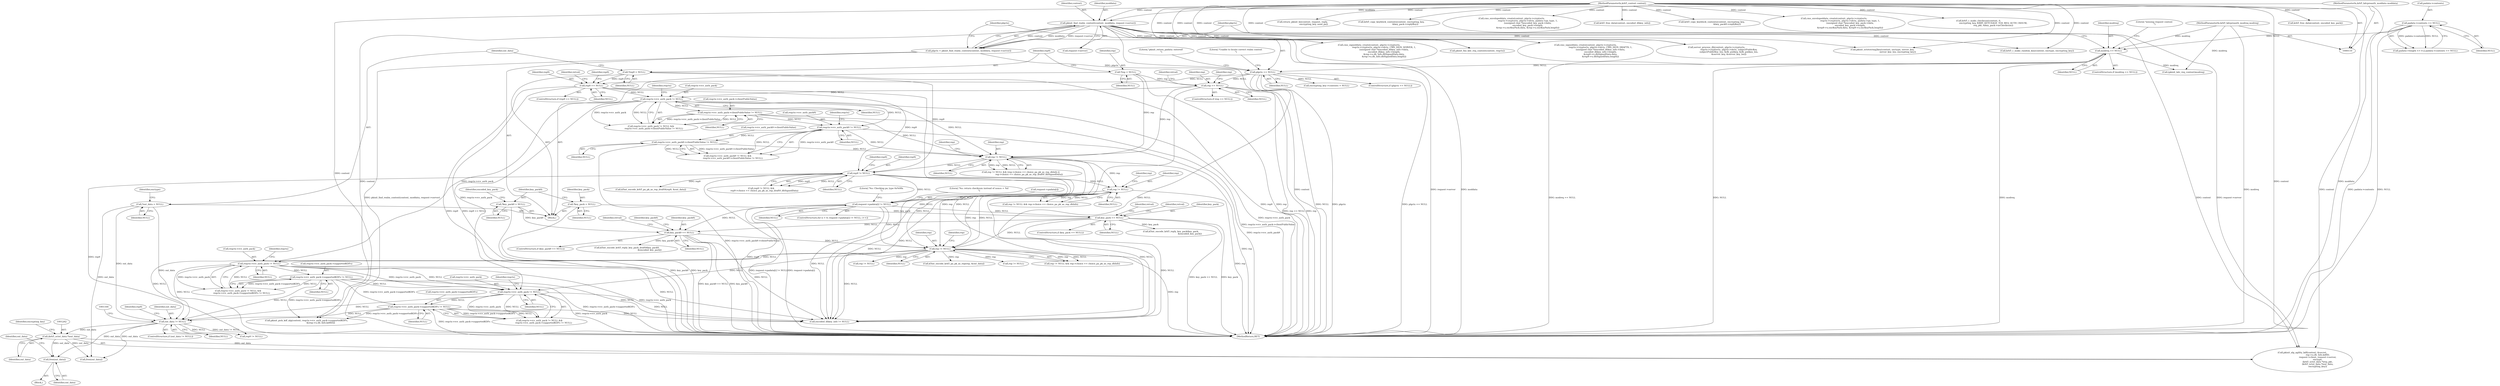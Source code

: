 digraph "0_krb5_db64ca25d661a47b996b4e2645998b5d7f0eb52c@API" {
"1001290" [label="(Call,free(out_data))"];
"1001241" [label="(Call,(krb5_octet_data *)out_data)"];
"1001159" [label="(Call,out_data != NULL)"];
"1000180" [label="(Call,*out_data = NULL)"];
"1001080" [label="(Call,reqctx->rcv_auth_pack->supportedKDFs != NULL)"];
"1001075" [label="(Call,reqctx->rcv_auth_pack != NULL)"];
"1000385" [label="(Call,reqctx->rcv_auth_pack != NULL)"];
"1000364" [label="(Call,rep9 == NULL)"];
"1000176" [label="(Call,*rep9 = NULL)"];
"1000257" [label="(Call,plgctx == NULL)"];
"1000248" [label="(Call,plgctx = pkinit_find_realm_context(context, moddata, request->server))"];
"1000250" [label="(Call,pkinit_find_realm_context(context, moddata, request->server))"];
"1000111" [label="(MethodParameterIn,krb5_context context)"];
"1000120" [label="(MethodParameterIn,krb5_kdcpreauth_moddata moddata)"];
"1000240" [label="(Call,modreq == NULL)"];
"1000121" [label="(MethodParameterIn,krb5_kdcpreauth_modreq modreq)"];
"1000232" [label="(Call,padata->contents == NULL)"];
"1000344" [label="(Call,rep == NULL)"];
"1000172" [label="(Call,*rep = NULL)"];
"1001066" [label="(Call,rep != NULL)"];
"1000528" [label="(Call,rep != NULL)"];
"1000470" [label="(Call,rep != NULL)"];
"1000390" [label="(Call,reqctx->rcv_auth_pack->clientPublicValue != NULL)"];
"1000428" [label="(Call,reqctx->rcv_auth_pack9 != NULL)"];
"1000433" [label="(Call,reqctx->rcv_auth_pack9->clientPublicValue != NULL)"];
"1000519" [label="(Call,rep9 != NULL)"];
"1000916" [label="(Call,key_pack9 == NULL)"];
"1000194" [label="(Call,*key_pack9 = NULL)"];
"1000764" [label="(Call,key_pack == NULL)"];
"1000190" [label="(Call,*key_pack = NULL)"];
"1000712" [label="(Call,request->padata[i] != NULL)"];
"1001090" [label="(Call,reqctx->rcv_auth_pack != NULL)"];
"1001095" [label="(Call,reqctx->rcv_auth_pack->supportedKDFs != NULL)"];
"1000258" [label="(Identifier,plgctx)"];
"1000251" [label="(Identifier,context)"];
"1000393" [label="(Identifier,reqctx)"];
"1000765" [label="(Identifier,key_pack)"];
"1000917" [label="(Identifier,key_pack9)"];
"1000841" [label="(Call,k5int_encode_krb5_reply_key_pack(key_pack,\n                                                      &encoded_key_pack))"];
"1000172" [label="(Call,*rep = NULL)"];
"1000764" [label="(Call,key_pack == NULL)"];
"1000181" [label="(Identifier,out_data)"];
"1000521" [label="(Identifier,NULL)"];
"1001175" [label="(Call,rep9 != NULL)"];
"1000364" [label="(Call,rep9 == NULL)"];
"1000192" [label="(Identifier,NULL)"];
"1000249" [label="(Identifier,plgctx)"];
"1001138" [label="(Call,k5int_encode_krb5_pa_pk_as_rep(rep, &out_data))"];
"1001080" [label="(Call,reqctx->rcv_auth_pack->supportedKDFs != NULL)"];
"1000174" [label="(Identifier,NULL)"];
"1001101" [label="(Identifier,NULL)"];
"1000121" [label="(MethodParameterIn,krb5_kdcpreauth_modreq modreq)"];
"1001244" [label="(Identifier,encrypting_key)"];
"1000122" [label="(Block,)"];
"1000763" [label="(ControlStructure,if (key_pack == NULL))"];
"1000470" [label="(Call,rep != NULL)"];
"1000269" [label="(Call,(pkinit_kdc_req_context)modreq)"];
"1000766" [label="(Identifier,NULL)"];
"1001090" [label="(Call,reqctx->rcv_auth_pack != NULL)"];
"1001159" [label="(Call,out_data != NULL)"];
"1000266" [label="(Literal,\"pkinit_return_padata: entered!\n\")"];
"1001290" [label="(Call,free(out_data))"];
"1000186" [label="(Identifier,enctype)"];
"1000250" [label="(Call,pkinit_find_realm_context(context, moddata, request->server))"];
"1000921" [label="(Identifier,retval)"];
"1001257" [label="(Call,pkinit_octetstring2key(context, enctype, server_key,\n                                            server_key_len, encrypting_key))"];
"1001184" [label="(Call,rep != NULL)"];
"1000182" [label="(Identifier,NULL)"];
"1001086" [label="(Identifier,NULL)"];
"1000746" [label="(Literal,\"%s: return checksum instead of nonce = %d\n\")"];
"1001345" [label="(Call,pkinit_fini_kdc_req_context(context, reqctx))"];
"1000195" [label="(Identifier,key_pack9)"];
"1001065" [label="(Call,rep != NULL && rep->choice == choice_pa_pk_as_rep_dhInfo)"];
"1000226" [label="(Call,padata->length <= 0 || padata->contents == NULL)"];
"1001282" [label="(Block,)"];
"1000252" [label="(Identifier,moddata)"];
"1000773" [label="(Identifier,retval)"];
"1000363" [label="(ControlStructure,if (rep9 == NULL))"];
"1000344" [label="(Call,rep == NULL)"];
"1001365" [label="(Call,krb5_free_data(context, encoded_key_pack))"];
"1000384" [label="(Call,reqctx->rcv_auth_pack != NULL &&\n        reqctx->rcv_auth_pack->clientPublicValue != NULL)"];
"1001291" [label="(Identifier,out_data)"];
"1000472" [label="(Identifier,NULL)"];
"1001220" [label="(Call,pkinit_alg_agility_kdf(context, &secret,\n                                            rep->u.dh_Info.kdfID,\n                                            request->client, request->server,\n                                            enctype,\n                                            (krb5_octet_data *)req_pkt,\n                                            (krb5_octet_data *)out_data,\n                                            encrypting_key))"];
"1000489" [label="(Call,server_process_dh(context, plgctx->cryptoctx,\n                                   reqctx->cryptoctx, plgctx->idctx, subjectPublicKey,\n                                   subjectPublicKey_len, &dh_pubkey, &dh_pubkey_len,\n                                   &server_key, &server_key_len))"];
"1000533" [label="(Identifier,rep)"];
"1001071" [label="(Identifier,rep)"];
"1000433" [label="(Call,reqctx->rcv_auth_pack9->clientPublicValue != NULL)"];
"1001068" [label="(Identifier,NULL)"];
"1000915" [label="(ControlStructure,if (key_pack9 == NULL))"];
"1000365" [label="(Identifier,rep9)"];
"1000286" [label="(Call,encrypting_key->contents = NULL)"];
"1000196" [label="(Identifier,NULL)"];
"1000386" [label="(Call,reqctx->rcv_auth_pack)"];
"1001160" [label="(Identifier,out_data)"];
"1000698" [label="(Call,krb5_c_make_random_key(context, enctype, encrypting_key))"];
"1000245" [label="(Literal,\"missing request context \n\")"];
"1000253" [label="(Call,request->server)"];
"1000476" [label="(Identifier,rep)"];
"1001158" [label="(ControlStructure,if (out_data != NULL))"];
"1000518" [label="(Call,rep9 != NULL &&\n         rep9->choice == choice_pa_pk_as_rep_draft9_dhSignedData)"];
"1000219" [label="(Call,return_pkinit_kx(context, request, reply,\n                                encrypting_key, send_pa))"];
"1000429" [label="(Call,reqctx->rcv_auth_pack9)"];
"1000191" [label="(Identifier,key_pack)"];
"1000713" [label="(Call,request->padata[i])"];
"1001243" [label="(Identifier,out_data)"];
"1001096" [label="(Call,reqctx->rcv_auth_pack->supportedKDFs)"];
"1001076" [label="(Call,reqctx->rcv_auth_pack)"];
"1000111" [label="(MethodParameterIn,krb5_context context)"];
"1000832" [label="(Call,krb5_copy_keyblock_contents(context, encrypting_key,\n                                        &key_pack->replyKey))"];
"1000866" [label="(Call,cms_envelopeddata_create(context, plgctx->cryptoctx,\n                                              reqctx->cryptoctx, plgctx->idctx, padata->pa_type, 1,\n                                              (unsigned char *)encoded_key_pack->data,\n                                              encoded_key_pack->length,\n                                              &rep->u.encKeyPack.data, &rep->u.encKeyPack.length))"];
"1001352" [label="(Call,free(out_data))"];
"1000428" [label="(Call,reqctx->rcv_auth_pack9 != NULL)"];
"1000194" [label="(Call,*key_pack9 = NULL)"];
"1001094" [label="(Identifier,NULL)"];
"1001176" [label="(Identifier,rep9)"];
"1001079" [label="(Identifier,NULL)"];
"1000469" [label="(Call,rep != NULL && (rep->choice == choice_pa_pk_as_rep_dhInfo ||\n                        rep->choice == choice_pa_pk_as_rep_draft9_dhSignedData))"];
"1000177" [label="(Identifier,rep9)"];
"1000432" [label="(Identifier,NULL)"];
"1001091" [label="(Call,reqctx->rcv_auth_pack)"];
"1000236" [label="(Identifier,NULL)"];
"1001105" [label="(Call,pkinit_pick_kdf_alg(context, reqctx->rcv_auth_pack->supportedKDFs,\n                                         &(rep->u.dh_Info.kdfID)))"];
"1000190" [label="(Call,*key_pack = NULL)"];
"1000390" [label="(Call,reqctx->rcv_auth_pack->clientPublicValue != NULL)"];
"1001358" [label="(Call,krb5_free_data(context, encoded_dhkey_info))"];
"1000935" [label="(Call,krb5_copy_keyblock_contents(context, encrypting_key,\n                                            &key_pack9->replyKey))"];
"1000389" [label="(Identifier,NULL)"];
"1000648" [label="(Call,cms_signeddata_create(context, plgctx->cryptoctx,\n                                           reqctx->cryptoctx, plgctx->idctx, CMS_SIGN_DRAFT9, 1,\n                                           (unsigned char *)encoded_dhkey_info->data,\n                                           encoded_dhkey_info->length,\n                                           &rep9->u.dhSignedData.data,\n                                           &rep9->u.dhSignedData.length))"];
"1001355" [label="(Call,encoded_dhkey_info != NULL)"];
"1001089" [label="(Call,reqctx->rcv_auth_pack != NULL &&\n            reqctx->rcv_auth_pack->supportedKDFs != NULL)"];
"1000723" [label="(Literal,\"%s: Checking pa_type 0x%08x\n\")"];
"1000918" [label="(Identifier,NULL)"];
"1000256" [label="(ControlStructure,if (plgctx == NULL))"];
"1000427" [label="(Call,reqctx->rcv_auth_pack9 != NULL &&\n               reqctx->rcv_auth_pack9->clientPublicValue != NULL)"];
"1000436" [label="(Identifier,reqctx)"];
"1001066" [label="(Call,rep != NULL)"];
"1000242" [label="(Identifier,NULL)"];
"1000944" [label="(Call,k5int_encode_krb5_reply_key_pack_draft9(key_pack9,\n                                                                 &encoded_key_pack))"];
"1000520" [label="(Identifier,rep9)"];
"1001161" [label="(Identifier,NULL)"];
"1000199" [label="(Identifier,encoded_key_pack)"];
"1000178" [label="(Identifier,NULL)"];
"1000345" [label="(Identifier,rep)"];
"1001075" [label="(Call,reqctx->rcv_auth_pack != NULL)"];
"1000120" [label="(MethodParameterIn,krb5_kdcpreauth_moddata moddata)"];
"1001195" [label="(Call,rep != NULL)"];
"1000519" [label="(Call,rep9 != NULL)"];
"1000232" [label="(Call,padata->contents == NULL)"];
"1000343" [label="(ControlStructure,if (rep == NULL))"];
"1000529" [label="(Identifier,rep)"];
"1000262" [label="(Literal,\"Unable to locate correct realm context\n\")"];
"1001098" [label="(Identifier,reqctx)"];
"1000527" [label="(Call,rep != NULL && rep->choice == choice_pa_pk_as_rep_dhInfo)"];
"1001067" [label="(Identifier,rep)"];
"1000354" [label="(Identifier,rep)"];
"1000233" [label="(Call,padata->contents)"];
"1000961" [label="(Call,cms_envelopeddata_create(context, plgctx->cryptoctx,\n                                              reqctx->cryptoctx, plgctx->idctx, padata->pa_type, 1,\n                                              (unsigned char *)encoded_key_pack->data,\n                                              encoded_key_pack->length,\n                                              &rep9->u.encKeyPack.data, &rep9->u.encKeyPack.length))"];
"1001147" [label="(Call,k5int_encode_krb5_pa_pk_as_rep_draft9(rep9, &out_data))"];
"1000916" [label="(Call,key_pack9 == NULL)"];
"1000718" [label="(Identifier,NULL)"];
"1000712" [label="(Call,request->padata[i] != NULL)"];
"1000439" [label="(Identifier,NULL)"];
"1000524" [label="(Identifier,rep9)"];
"1001081" [label="(Call,reqctx->rcv_auth_pack->supportedKDFs)"];
"1000366" [label="(Identifier,NULL)"];
"1000369" [label="(Identifier,retval)"];
"1000926" [label="(Identifier,key_pack9)"];
"1000240" [label="(Call,modreq == NULL)"];
"1001415" [label="(MethodReturn,RET)"];
"1000708" [label="(ControlStructure,for (i = 0; request->padata[i] != NULL; i++))"];
"1001241" [label="(Call,(krb5_octet_data *)out_data)"];
"1000471" [label="(Identifier,rep)"];
"1000434" [label="(Call,reqctx->rcv_auth_pack9->clientPublicValue)"];
"1001083" [label="(Identifier,reqctx)"];
"1000176" [label="(Call,*rep9 = NULL)"];
"1001095" [label="(Call,reqctx->rcv_auth_pack->supportedKDFs != NULL)"];
"1000346" [label="(Identifier,NULL)"];
"1000257" [label="(Call,plgctx == NULL)"];
"1000530" [label="(Identifier,NULL)"];
"1000769" [label="(Identifier,retval)"];
"1000259" [label="(Identifier,NULL)"];
"1000173" [label="(Identifier,rep)"];
"1000528" [label="(Call,rep != NULL)"];
"1000596" [label="(Call,cms_signeddata_create(context, plgctx->cryptoctx,\n                                           reqctx->cryptoctx, plgctx->idctx, CMS_SIGN_SERVER, 1,\n                                           (unsigned char *)encoded_dhkey_info->data,\n                                           encoded_dhkey_info->length,\n                                           &rep->u.dh_Info.dhSignedData.data,\n                                           &rep->u.dh_Info.dhSignedData.length))"];
"1001074" [label="(Call,reqctx->rcv_auth_pack != NULL &&\n          reqctx->rcv_auth_pack->supportedKDFs != NULL)"];
"1000774" [label="(Call,krb5_c_make_checksum(context, 0,\n                                          encrypting_key, KRB5_KEYUSAGE_TGS_REQ_AUTH_CKSUM,\n                                          req_pkt, &key_pack->asChecksum))"];
"1000241" [label="(Identifier,modreq)"];
"1000391" [label="(Call,reqctx->rcv_auth_pack->clientPublicValue)"];
"1000385" [label="(Call,reqctx->rcv_auth_pack != NULL)"];
"1000239" [label="(ControlStructure,if (modreq == NULL))"];
"1000349" [label="(Identifier,retval)"];
"1001293" [label="(Identifier,out_data)"];
"1000374" [label="(Identifier,rep9)"];
"1000180" [label="(Call,*out_data = NULL)"];
"1000248" [label="(Call,plgctx = pkinit_find_realm_context(context, moddata, request->server))"];
"1000396" [label="(Identifier,NULL)"];
"1001290" -> "1001282"  [label="AST: "];
"1001290" -> "1001291"  [label="CFG: "];
"1001291" -> "1001290"  [label="AST: "];
"1001293" -> "1001290"  [label="CFG: "];
"1001241" -> "1001290"  [label="DDG: out_data"];
"1001159" -> "1001290"  [label="DDG: out_data"];
"1001241" -> "1001220"  [label="AST: "];
"1001241" -> "1001243"  [label="CFG: "];
"1001242" -> "1001241"  [label="AST: "];
"1001243" -> "1001241"  [label="AST: "];
"1001244" -> "1001241"  [label="CFG: "];
"1001241" -> "1001220"  [label="DDG: out_data"];
"1001159" -> "1001241"  [label="DDG: out_data"];
"1001241" -> "1001352"  [label="DDG: out_data"];
"1001159" -> "1001158"  [label="AST: "];
"1001159" -> "1001161"  [label="CFG: "];
"1001160" -> "1001159"  [label="AST: "];
"1001161" -> "1001159"  [label="AST: "];
"1001164" -> "1001159"  [label="CFG: "];
"1001176" -> "1001159"  [label="CFG: "];
"1001159" -> "1001415"  [label="DDG: out_data != NULL"];
"1000180" -> "1001159"  [label="DDG: out_data"];
"1001080" -> "1001159"  [label="DDG: NULL"];
"1001090" -> "1001159"  [label="DDG: NULL"];
"1001066" -> "1001159"  [label="DDG: NULL"];
"1001095" -> "1001159"  [label="DDG: NULL"];
"1001075" -> "1001159"  [label="DDG: NULL"];
"1001159" -> "1001175"  [label="DDG: NULL"];
"1001159" -> "1001352"  [label="DDG: out_data"];
"1000180" -> "1000122"  [label="AST: "];
"1000180" -> "1000182"  [label="CFG: "];
"1000181" -> "1000180"  [label="AST: "];
"1000182" -> "1000180"  [label="AST: "];
"1000186" -> "1000180"  [label="CFG: "];
"1000180" -> "1001415"  [label="DDG: out_data"];
"1000180" -> "1001352"  [label="DDG: out_data"];
"1001080" -> "1001074"  [label="AST: "];
"1001080" -> "1001086"  [label="CFG: "];
"1001081" -> "1001080"  [label="AST: "];
"1001086" -> "1001080"  [label="AST: "];
"1001074" -> "1001080"  [label="CFG: "];
"1001080" -> "1001415"  [label="DDG: reqctx->rcv_auth_pack->supportedKDFs"];
"1001080" -> "1001074"  [label="DDG: reqctx->rcv_auth_pack->supportedKDFs"];
"1001080" -> "1001074"  [label="DDG: NULL"];
"1001075" -> "1001080"  [label="DDG: NULL"];
"1001080" -> "1001090"  [label="DDG: NULL"];
"1001080" -> "1001095"  [label="DDG: reqctx->rcv_auth_pack->supportedKDFs"];
"1001080" -> "1001105"  [label="DDG: reqctx->rcv_auth_pack->supportedKDFs"];
"1001080" -> "1001355"  [label="DDG: NULL"];
"1001075" -> "1001074"  [label="AST: "];
"1001075" -> "1001079"  [label="CFG: "];
"1001076" -> "1001075"  [label="AST: "];
"1001079" -> "1001075"  [label="AST: "];
"1001083" -> "1001075"  [label="CFG: "];
"1001074" -> "1001075"  [label="CFG: "];
"1001075" -> "1001415"  [label="DDG: reqctx->rcv_auth_pack"];
"1001075" -> "1001074"  [label="DDG: reqctx->rcv_auth_pack"];
"1001075" -> "1001074"  [label="DDG: NULL"];
"1000385" -> "1001075"  [label="DDG: reqctx->rcv_auth_pack"];
"1001066" -> "1001075"  [label="DDG: NULL"];
"1001075" -> "1001090"  [label="DDG: reqctx->rcv_auth_pack"];
"1001075" -> "1001090"  [label="DDG: NULL"];
"1001075" -> "1001355"  [label="DDG: NULL"];
"1000385" -> "1000384"  [label="AST: "];
"1000385" -> "1000389"  [label="CFG: "];
"1000386" -> "1000385"  [label="AST: "];
"1000389" -> "1000385"  [label="AST: "];
"1000393" -> "1000385"  [label="CFG: "];
"1000384" -> "1000385"  [label="CFG: "];
"1000385" -> "1001415"  [label="DDG: reqctx->rcv_auth_pack"];
"1000385" -> "1000384"  [label="DDG: reqctx->rcv_auth_pack"];
"1000385" -> "1000384"  [label="DDG: NULL"];
"1000364" -> "1000385"  [label="DDG: NULL"];
"1000344" -> "1000385"  [label="DDG: NULL"];
"1000385" -> "1000390"  [label="DDG: NULL"];
"1000385" -> "1000428"  [label="DDG: NULL"];
"1000385" -> "1000470"  [label="DDG: NULL"];
"1000385" -> "1001090"  [label="DDG: reqctx->rcv_auth_pack"];
"1000364" -> "1000363"  [label="AST: "];
"1000364" -> "1000366"  [label="CFG: "];
"1000365" -> "1000364"  [label="AST: "];
"1000366" -> "1000364"  [label="AST: "];
"1000369" -> "1000364"  [label="CFG: "];
"1000374" -> "1000364"  [label="CFG: "];
"1000364" -> "1001415"  [label="DDG: rep9"];
"1000364" -> "1001415"  [label="DDG: rep9 == NULL"];
"1000176" -> "1000364"  [label="DDG: rep9"];
"1000257" -> "1000364"  [label="DDG: NULL"];
"1000364" -> "1000519"  [label="DDG: rep9"];
"1000364" -> "1001355"  [label="DDG: NULL"];
"1000176" -> "1000122"  [label="AST: "];
"1000176" -> "1000178"  [label="CFG: "];
"1000177" -> "1000176"  [label="AST: "];
"1000178" -> "1000176"  [label="AST: "];
"1000181" -> "1000176"  [label="CFG: "];
"1000176" -> "1001415"  [label="DDG: rep9"];
"1000176" -> "1000519"  [label="DDG: rep9"];
"1000257" -> "1000256"  [label="AST: "];
"1000257" -> "1000259"  [label="CFG: "];
"1000258" -> "1000257"  [label="AST: "];
"1000259" -> "1000257"  [label="AST: "];
"1000262" -> "1000257"  [label="CFG: "];
"1000266" -> "1000257"  [label="CFG: "];
"1000257" -> "1001415"  [label="DDG: NULL"];
"1000257" -> "1001415"  [label="DDG: plgctx"];
"1000257" -> "1001415"  [label="DDG: plgctx == NULL"];
"1000248" -> "1000257"  [label="DDG: plgctx"];
"1000240" -> "1000257"  [label="DDG: NULL"];
"1000257" -> "1000286"  [label="DDG: NULL"];
"1000257" -> "1000344"  [label="DDG: NULL"];
"1000257" -> "1001355"  [label="DDG: NULL"];
"1000248" -> "1000122"  [label="AST: "];
"1000248" -> "1000250"  [label="CFG: "];
"1000249" -> "1000248"  [label="AST: "];
"1000250" -> "1000248"  [label="AST: "];
"1000258" -> "1000248"  [label="CFG: "];
"1000248" -> "1001415"  [label="DDG: pkinit_find_realm_context(context, moddata, request->server)"];
"1000250" -> "1000248"  [label="DDG: context"];
"1000250" -> "1000248"  [label="DDG: moddata"];
"1000250" -> "1000248"  [label="DDG: request->server"];
"1000250" -> "1000253"  [label="CFG: "];
"1000251" -> "1000250"  [label="AST: "];
"1000252" -> "1000250"  [label="AST: "];
"1000253" -> "1000250"  [label="AST: "];
"1000250" -> "1001415"  [label="DDG: context"];
"1000250" -> "1001415"  [label="DDG: request->server"];
"1000250" -> "1001415"  [label="DDG: moddata"];
"1000111" -> "1000250"  [label="DDG: context"];
"1000120" -> "1000250"  [label="DDG: moddata"];
"1000250" -> "1000489"  [label="DDG: context"];
"1000250" -> "1000596"  [label="DDG: context"];
"1000250" -> "1000648"  [label="DDG: context"];
"1000250" -> "1000698"  [label="DDG: context"];
"1000250" -> "1001105"  [label="DDG: context"];
"1000250" -> "1001220"  [label="DDG: context"];
"1000250" -> "1001220"  [label="DDG: request->server"];
"1000250" -> "1001257"  [label="DDG: context"];
"1000250" -> "1001345"  [label="DDG: context"];
"1000111" -> "1000110"  [label="AST: "];
"1000111" -> "1001415"  [label="DDG: context"];
"1000111" -> "1000219"  [label="DDG: context"];
"1000111" -> "1000489"  [label="DDG: context"];
"1000111" -> "1000596"  [label="DDG: context"];
"1000111" -> "1000648"  [label="DDG: context"];
"1000111" -> "1000698"  [label="DDG: context"];
"1000111" -> "1000774"  [label="DDG: context"];
"1000111" -> "1000832"  [label="DDG: context"];
"1000111" -> "1000866"  [label="DDG: context"];
"1000111" -> "1000935"  [label="DDG: context"];
"1000111" -> "1000961"  [label="DDG: context"];
"1000111" -> "1001105"  [label="DDG: context"];
"1000111" -> "1001220"  [label="DDG: context"];
"1000111" -> "1001257"  [label="DDG: context"];
"1000111" -> "1001345"  [label="DDG: context"];
"1000111" -> "1001358"  [label="DDG: context"];
"1000111" -> "1001365"  [label="DDG: context"];
"1000120" -> "1000110"  [label="AST: "];
"1000120" -> "1001415"  [label="DDG: moddata"];
"1000240" -> "1000239"  [label="AST: "];
"1000240" -> "1000242"  [label="CFG: "];
"1000241" -> "1000240"  [label="AST: "];
"1000242" -> "1000240"  [label="AST: "];
"1000245" -> "1000240"  [label="CFG: "];
"1000249" -> "1000240"  [label="CFG: "];
"1000240" -> "1001415"  [label="DDG: modreq == NULL"];
"1000240" -> "1001415"  [label="DDG: NULL"];
"1000240" -> "1001415"  [label="DDG: modreq"];
"1000121" -> "1000240"  [label="DDG: modreq"];
"1000232" -> "1000240"  [label="DDG: NULL"];
"1000240" -> "1000269"  [label="DDG: modreq"];
"1000121" -> "1000110"  [label="AST: "];
"1000121" -> "1001415"  [label="DDG: modreq"];
"1000121" -> "1000269"  [label="DDG: modreq"];
"1000232" -> "1000226"  [label="AST: "];
"1000232" -> "1000236"  [label="CFG: "];
"1000233" -> "1000232"  [label="AST: "];
"1000236" -> "1000232"  [label="AST: "];
"1000226" -> "1000232"  [label="CFG: "];
"1000232" -> "1001415"  [label="DDG: padata->contents"];
"1000232" -> "1001415"  [label="DDG: NULL"];
"1000232" -> "1000226"  [label="DDG: padata->contents"];
"1000232" -> "1000226"  [label="DDG: NULL"];
"1000344" -> "1000343"  [label="AST: "];
"1000344" -> "1000346"  [label="CFG: "];
"1000345" -> "1000344"  [label="AST: "];
"1000346" -> "1000344"  [label="AST: "];
"1000349" -> "1000344"  [label="CFG: "];
"1000354" -> "1000344"  [label="CFG: "];
"1000344" -> "1001415"  [label="DDG: rep == NULL"];
"1000344" -> "1001415"  [label="DDG: rep"];
"1000172" -> "1000344"  [label="DDG: rep"];
"1000344" -> "1000470"  [label="DDG: rep"];
"1000344" -> "1001355"  [label="DDG: NULL"];
"1000172" -> "1000122"  [label="AST: "];
"1000172" -> "1000174"  [label="CFG: "];
"1000173" -> "1000172"  [label="AST: "];
"1000174" -> "1000172"  [label="AST: "];
"1000177" -> "1000172"  [label="CFG: "];
"1000172" -> "1001415"  [label="DDG: rep"];
"1000172" -> "1000470"  [label="DDG: rep"];
"1001066" -> "1001065"  [label="AST: "];
"1001066" -> "1001068"  [label="CFG: "];
"1001067" -> "1001066"  [label="AST: "];
"1001068" -> "1001066"  [label="AST: "];
"1001071" -> "1001066"  [label="CFG: "];
"1001065" -> "1001066"  [label="CFG: "];
"1001066" -> "1001415"  [label="DDG: rep"];
"1001066" -> "1001065"  [label="DDG: rep"];
"1001066" -> "1001065"  [label="DDG: NULL"];
"1000528" -> "1001066"  [label="DDG: rep"];
"1000528" -> "1001066"  [label="DDG: NULL"];
"1000470" -> "1001066"  [label="DDG: rep"];
"1000916" -> "1001066"  [label="DDG: NULL"];
"1000519" -> "1001066"  [label="DDG: NULL"];
"1000712" -> "1001066"  [label="DDG: NULL"];
"1000764" -> "1001066"  [label="DDG: NULL"];
"1001066" -> "1001090"  [label="DDG: NULL"];
"1001066" -> "1001138"  [label="DDG: rep"];
"1001066" -> "1001184"  [label="DDG: rep"];
"1001066" -> "1001195"  [label="DDG: rep"];
"1001066" -> "1001355"  [label="DDG: NULL"];
"1000528" -> "1000527"  [label="AST: "];
"1000528" -> "1000530"  [label="CFG: "];
"1000529" -> "1000528"  [label="AST: "];
"1000530" -> "1000528"  [label="AST: "];
"1000533" -> "1000528"  [label="CFG: "];
"1000527" -> "1000528"  [label="CFG: "];
"1000528" -> "1001415"  [label="DDG: rep"];
"1000528" -> "1000527"  [label="DDG: rep"];
"1000528" -> "1000527"  [label="DDG: NULL"];
"1000470" -> "1000528"  [label="DDG: rep"];
"1000519" -> "1000528"  [label="DDG: NULL"];
"1000528" -> "1000712"  [label="DDG: NULL"];
"1000528" -> "1001355"  [label="DDG: NULL"];
"1000470" -> "1000469"  [label="AST: "];
"1000470" -> "1000472"  [label="CFG: "];
"1000471" -> "1000470"  [label="AST: "];
"1000472" -> "1000470"  [label="AST: "];
"1000476" -> "1000470"  [label="CFG: "];
"1000469" -> "1000470"  [label="CFG: "];
"1000470" -> "1001415"  [label="DDG: rep"];
"1000470" -> "1000469"  [label="DDG: rep"];
"1000470" -> "1000469"  [label="DDG: NULL"];
"1000390" -> "1000470"  [label="DDG: NULL"];
"1000428" -> "1000470"  [label="DDG: NULL"];
"1000433" -> "1000470"  [label="DDG: NULL"];
"1000470" -> "1000519"  [label="DDG: NULL"];
"1000470" -> "1001355"  [label="DDG: NULL"];
"1000390" -> "1000384"  [label="AST: "];
"1000390" -> "1000396"  [label="CFG: "];
"1000391" -> "1000390"  [label="AST: "];
"1000396" -> "1000390"  [label="AST: "];
"1000384" -> "1000390"  [label="CFG: "];
"1000390" -> "1001415"  [label="DDG: reqctx->rcv_auth_pack->clientPublicValue"];
"1000390" -> "1000384"  [label="DDG: reqctx->rcv_auth_pack->clientPublicValue"];
"1000390" -> "1000384"  [label="DDG: NULL"];
"1000390" -> "1000428"  [label="DDG: NULL"];
"1000428" -> "1000427"  [label="AST: "];
"1000428" -> "1000432"  [label="CFG: "];
"1000429" -> "1000428"  [label="AST: "];
"1000432" -> "1000428"  [label="AST: "];
"1000436" -> "1000428"  [label="CFG: "];
"1000427" -> "1000428"  [label="CFG: "];
"1000428" -> "1001415"  [label="DDG: reqctx->rcv_auth_pack9"];
"1000428" -> "1000427"  [label="DDG: reqctx->rcv_auth_pack9"];
"1000428" -> "1000427"  [label="DDG: NULL"];
"1000428" -> "1000433"  [label="DDG: NULL"];
"1000433" -> "1000427"  [label="AST: "];
"1000433" -> "1000439"  [label="CFG: "];
"1000434" -> "1000433"  [label="AST: "];
"1000439" -> "1000433"  [label="AST: "];
"1000427" -> "1000433"  [label="CFG: "];
"1000433" -> "1001415"  [label="DDG: reqctx->rcv_auth_pack9->clientPublicValue"];
"1000433" -> "1000427"  [label="DDG: reqctx->rcv_auth_pack9->clientPublicValue"];
"1000433" -> "1000427"  [label="DDG: NULL"];
"1000519" -> "1000518"  [label="AST: "];
"1000519" -> "1000521"  [label="CFG: "];
"1000520" -> "1000519"  [label="AST: "];
"1000521" -> "1000519"  [label="AST: "];
"1000524" -> "1000519"  [label="CFG: "];
"1000518" -> "1000519"  [label="CFG: "];
"1000519" -> "1001415"  [label="DDG: rep9"];
"1000519" -> "1000518"  [label="DDG: rep9"];
"1000519" -> "1000518"  [label="DDG: NULL"];
"1000519" -> "1000712"  [label="DDG: NULL"];
"1000519" -> "1001147"  [label="DDG: rep9"];
"1000519" -> "1001175"  [label="DDG: rep9"];
"1000519" -> "1001355"  [label="DDG: NULL"];
"1000916" -> "1000915"  [label="AST: "];
"1000916" -> "1000918"  [label="CFG: "];
"1000917" -> "1000916"  [label="AST: "];
"1000918" -> "1000916"  [label="AST: "];
"1000921" -> "1000916"  [label="CFG: "];
"1000926" -> "1000916"  [label="CFG: "];
"1000916" -> "1001415"  [label="DDG: key_pack9 == NULL"];
"1000916" -> "1001415"  [label="DDG: key_pack9"];
"1000194" -> "1000916"  [label="DDG: key_pack9"];
"1000764" -> "1000916"  [label="DDG: NULL"];
"1000712" -> "1000916"  [label="DDG: NULL"];
"1000916" -> "1000944"  [label="DDG: key_pack9"];
"1000916" -> "1001355"  [label="DDG: NULL"];
"1000194" -> "1000122"  [label="AST: "];
"1000194" -> "1000196"  [label="CFG: "];
"1000195" -> "1000194"  [label="AST: "];
"1000196" -> "1000194"  [label="AST: "];
"1000199" -> "1000194"  [label="CFG: "];
"1000194" -> "1001415"  [label="DDG: key_pack9"];
"1000764" -> "1000763"  [label="AST: "];
"1000764" -> "1000766"  [label="CFG: "];
"1000765" -> "1000764"  [label="AST: "];
"1000766" -> "1000764"  [label="AST: "];
"1000769" -> "1000764"  [label="CFG: "];
"1000773" -> "1000764"  [label="CFG: "];
"1000764" -> "1001415"  [label="DDG: key_pack == NULL"];
"1000764" -> "1001415"  [label="DDG: key_pack"];
"1000190" -> "1000764"  [label="DDG: key_pack"];
"1000712" -> "1000764"  [label="DDG: NULL"];
"1000764" -> "1000841"  [label="DDG: key_pack"];
"1000764" -> "1001355"  [label="DDG: NULL"];
"1000190" -> "1000122"  [label="AST: "];
"1000190" -> "1000192"  [label="CFG: "];
"1000191" -> "1000190"  [label="AST: "];
"1000192" -> "1000190"  [label="AST: "];
"1000195" -> "1000190"  [label="CFG: "];
"1000190" -> "1001415"  [label="DDG: key_pack"];
"1000712" -> "1000708"  [label="AST: "];
"1000712" -> "1000718"  [label="CFG: "];
"1000713" -> "1000712"  [label="AST: "];
"1000718" -> "1000712"  [label="AST: "];
"1000723" -> "1000712"  [label="CFG: "];
"1000746" -> "1000712"  [label="CFG: "];
"1000712" -> "1001415"  [label="DDG: request->padata[i] != NULL"];
"1000712" -> "1001415"  [label="DDG: request->padata[i]"];
"1000712" -> "1001355"  [label="DDG: NULL"];
"1001090" -> "1001089"  [label="AST: "];
"1001090" -> "1001094"  [label="CFG: "];
"1001091" -> "1001090"  [label="AST: "];
"1001094" -> "1001090"  [label="AST: "];
"1001098" -> "1001090"  [label="CFG: "];
"1001089" -> "1001090"  [label="CFG: "];
"1001090" -> "1001415"  [label="DDG: reqctx->rcv_auth_pack"];
"1001090" -> "1001089"  [label="DDG: reqctx->rcv_auth_pack"];
"1001090" -> "1001089"  [label="DDG: NULL"];
"1001090" -> "1001095"  [label="DDG: NULL"];
"1001090" -> "1001355"  [label="DDG: NULL"];
"1001095" -> "1001089"  [label="AST: "];
"1001095" -> "1001101"  [label="CFG: "];
"1001096" -> "1001095"  [label="AST: "];
"1001101" -> "1001095"  [label="AST: "];
"1001089" -> "1001095"  [label="CFG: "];
"1001095" -> "1001415"  [label="DDG: reqctx->rcv_auth_pack->supportedKDFs"];
"1001095" -> "1001089"  [label="DDG: reqctx->rcv_auth_pack->supportedKDFs"];
"1001095" -> "1001089"  [label="DDG: NULL"];
"1001095" -> "1001105"  [label="DDG: reqctx->rcv_auth_pack->supportedKDFs"];
"1001095" -> "1001355"  [label="DDG: NULL"];
}
